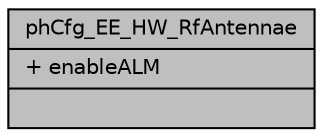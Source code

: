 digraph "phCfg_EE_HW_RfAntennae"
{
  edge [fontname="Helvetica",fontsize="10",labelfontname="Helvetica",labelfontsize="10"];
  node [fontname="Helvetica",fontsize="10",shape=record];
  Node0 [label="{phCfg_EE_HW_RfAntennae\n|+ enableALM\l|}",height=0.2,width=0.4,color="black", fillcolor="grey75", style="filled", fontcolor="black"];
}
